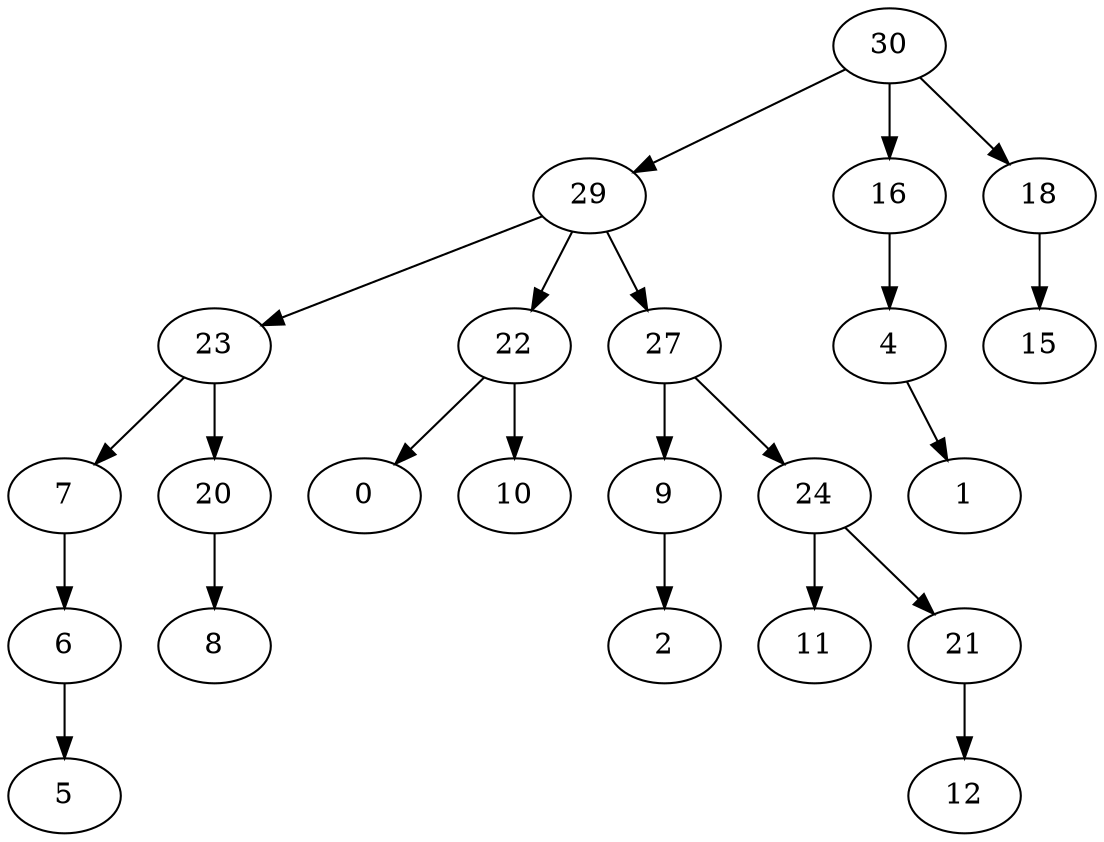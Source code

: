 digraph G {
	30 -> 29;
	30 -> 16;
	30 -> 18;
	29 -> 23;
	29 -> 22;
	29 -> 27;
	23 -> 7;
	23 -> 20;
	16 -> 4;
	4 -> 1;
	22 -> 0;
	22 -> 10;
	18 -> 15;
	27 -> 9;
	27 -> 24;
	9 -> 2;
	7 -> 6;
	20 -> 8;
	6 -> 5;
	24 -> 11;
	24 -> 21;
	21 -> 12;
}